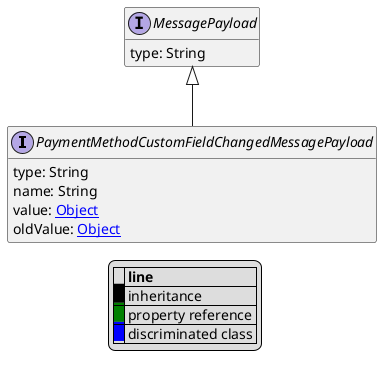 @startuml

hide empty fields
hide empty methods
legend
|= |= line |
|<back:black>   </back>| inheritance |
|<back:green>   </back>| property reference |
|<back:blue>   </back>| discriminated class |
endlegend
interface PaymentMethodCustomFieldChangedMessagePayload [[PaymentMethodCustomFieldChangedMessagePayload.svg]] extends MessagePayload {
    type: String
    name: String
    value: [[Object.svg Object]]
    oldValue: [[Object.svg Object]]
}
interface MessagePayload [[MessagePayload.svg]]  {
    type: String
}





@enduml
